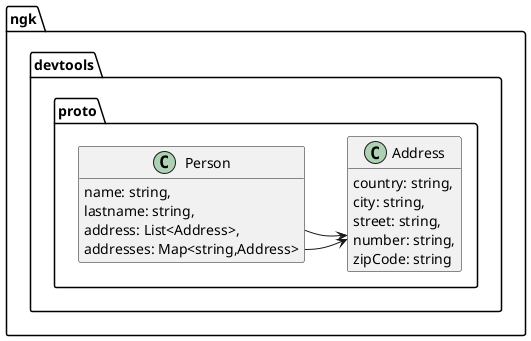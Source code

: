 @startuml
class ngk.devtools.proto.Person {
	name: string,
	lastname: string,
	address: List<Address>,
	addresses: Map<string,Address>
}
class ngk.devtools.proto.Address {
	country: string,
	city: string,
	street: string,
	number: string,
	zipCode: string
}
Person::address -> Address
Person::addresses -> Address
hide empty methods
@enduml